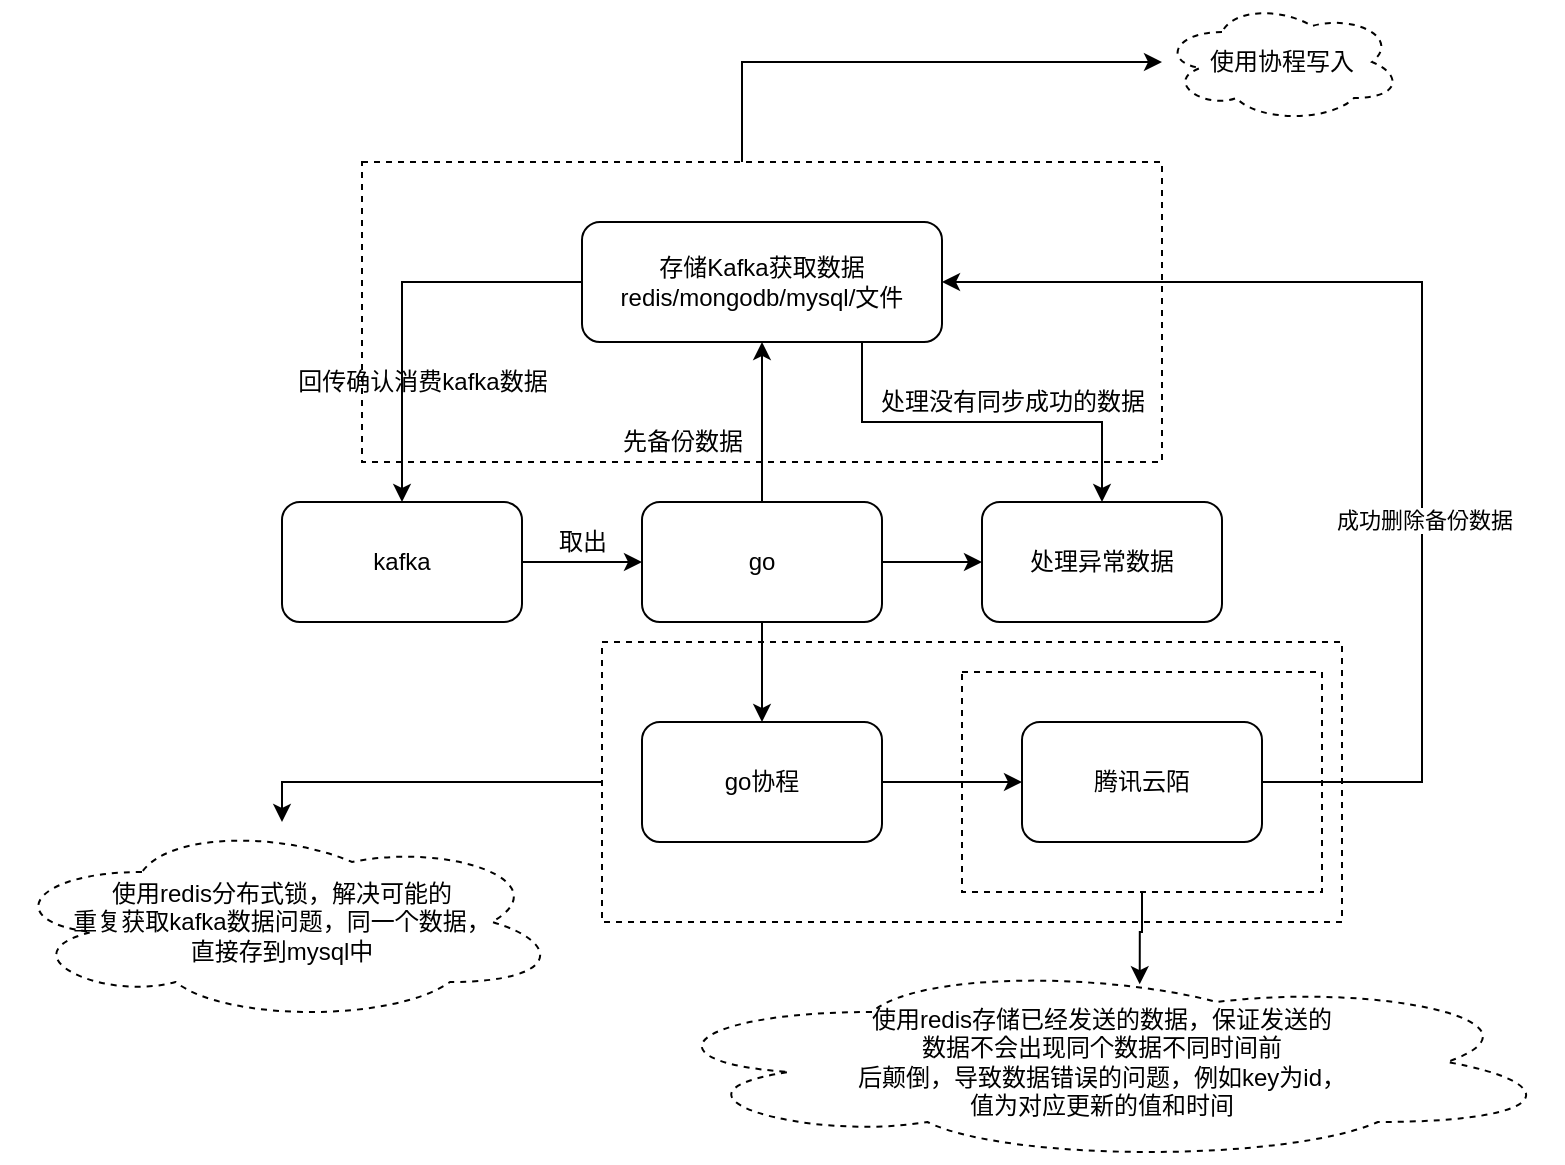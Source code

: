 <mxfile version="15.9.6" type="github">
  <diagram id="HieteAUpjrvDFSmTmaD_" name="Page-1">
    <mxGraphModel dx="2048" dy="1843" grid="1" gridSize="10" guides="1" tooltips="1" connect="1" arrows="1" fold="1" page="1" pageScale="1" pageWidth="827" pageHeight="1169" math="0" shadow="0">
      <root>
        <mxCell id="0" />
        <mxCell id="1" parent="0" />
        <mxCell id="PhuEkCwryRIO3OiDSNfZ-7" value="" style="edgeStyle=orthogonalEdgeStyle;rounded=0;orthogonalLoop=1;jettySize=auto;html=1;" parent="1" source="PhuEkCwryRIO3OiDSNfZ-1" target="PhuEkCwryRIO3OiDSNfZ-2" edge="1">
          <mxGeometry relative="1" as="geometry" />
        </mxCell>
        <mxCell id="PhuEkCwryRIO3OiDSNfZ-1" value="kafka" style="rounded=1;whiteSpace=wrap;html=1;" parent="1" vertex="1">
          <mxGeometry x="90" y="150" width="120" height="60" as="geometry" />
        </mxCell>
        <mxCell id="PhuEkCwryRIO3OiDSNfZ-4" value="" style="edgeStyle=orthogonalEdgeStyle;rounded=0;orthogonalLoop=1;jettySize=auto;html=1;" parent="1" source="PhuEkCwryRIO3OiDSNfZ-2" target="PhuEkCwryRIO3OiDSNfZ-3" edge="1">
          <mxGeometry relative="1" as="geometry" />
        </mxCell>
        <mxCell id="PhuEkCwryRIO3OiDSNfZ-9" value="" style="edgeStyle=orthogonalEdgeStyle;rounded=0;orthogonalLoop=1;jettySize=auto;html=1;" parent="1" source="PhuEkCwryRIO3OiDSNfZ-2" target="PhuEkCwryRIO3OiDSNfZ-8" edge="1">
          <mxGeometry relative="1" as="geometry" />
        </mxCell>
        <mxCell id="PhuEkCwryRIO3OiDSNfZ-22" value="" style="edgeStyle=orthogonalEdgeStyle;rounded=0;orthogonalLoop=1;jettySize=auto;html=1;" parent="1" source="PhuEkCwryRIO3OiDSNfZ-2" target="PhuEkCwryRIO3OiDSNfZ-21" edge="1">
          <mxGeometry relative="1" as="geometry" />
        </mxCell>
        <mxCell id="PhuEkCwryRIO3OiDSNfZ-2" value="go" style="rounded=1;whiteSpace=wrap;html=1;" parent="1" vertex="1">
          <mxGeometry x="270" y="150" width="120" height="60" as="geometry" />
        </mxCell>
        <mxCell id="PhuEkCwryRIO3OiDSNfZ-6" value="" style="edgeStyle=orthogonalEdgeStyle;rounded=0;orthogonalLoop=1;jettySize=auto;html=1;" parent="1" source="PhuEkCwryRIO3OiDSNfZ-3" target="PhuEkCwryRIO3OiDSNfZ-5" edge="1">
          <mxGeometry relative="1" as="geometry" />
        </mxCell>
        <mxCell id="PhuEkCwryRIO3OiDSNfZ-3" value="go协程" style="rounded=1;whiteSpace=wrap;html=1;" parent="1" vertex="1">
          <mxGeometry x="270" y="260" width="120" height="60" as="geometry" />
        </mxCell>
        <mxCell id="PhuEkCwryRIO3OiDSNfZ-28" style="edgeStyle=orthogonalEdgeStyle;rounded=0;orthogonalLoop=1;jettySize=auto;html=1;entryX=1;entryY=0.5;entryDx=0;entryDy=0;" parent="1" source="PhuEkCwryRIO3OiDSNfZ-5" target="PhuEkCwryRIO3OiDSNfZ-8" edge="1">
          <mxGeometry relative="1" as="geometry">
            <Array as="points">
              <mxPoint x="660" y="290" />
              <mxPoint x="660" y="40" />
            </Array>
          </mxGeometry>
        </mxCell>
        <mxCell id="PhuEkCwryRIO3OiDSNfZ-29" value="成功删除备份数据" style="edgeLabel;html=1;align=center;verticalAlign=middle;resizable=0;points=[];" parent="PhuEkCwryRIO3OiDSNfZ-28" vertex="1" connectable="0">
          <mxGeometry x="-0.26" y="-1" relative="1" as="geometry">
            <mxPoint as="offset" />
          </mxGeometry>
        </mxCell>
        <mxCell id="PhuEkCwryRIO3OiDSNfZ-5" value="腾讯云陌" style="rounded=1;whiteSpace=wrap;html=1;" parent="1" vertex="1">
          <mxGeometry x="460" y="260" width="120" height="60" as="geometry" />
        </mxCell>
        <mxCell id="PhuEkCwryRIO3OiDSNfZ-10" style="edgeStyle=orthogonalEdgeStyle;rounded=0;orthogonalLoop=1;jettySize=auto;html=1;" parent="1" source="PhuEkCwryRIO3OiDSNfZ-8" target="PhuEkCwryRIO3OiDSNfZ-1" edge="1">
          <mxGeometry relative="1" as="geometry" />
        </mxCell>
        <mxCell id="eyHMFvPIFfiQfwDPnC6C-1" style="edgeStyle=orthogonalEdgeStyle;rounded=0;orthogonalLoop=1;jettySize=auto;html=1;" edge="1" parent="1" source="PhuEkCwryRIO3OiDSNfZ-8" target="PhuEkCwryRIO3OiDSNfZ-21">
          <mxGeometry relative="1" as="geometry">
            <Array as="points">
              <mxPoint x="380" y="110" />
              <mxPoint x="500" y="110" />
            </Array>
          </mxGeometry>
        </mxCell>
        <mxCell id="PhuEkCwryRIO3OiDSNfZ-8" value="存储Kafka获取数据&lt;br&gt;redis/mongodb/mysql/文件" style="rounded=1;whiteSpace=wrap;html=1;" parent="1" vertex="1">
          <mxGeometry x="240" y="10" width="180" height="60" as="geometry" />
        </mxCell>
        <mxCell id="PhuEkCwryRIO3OiDSNfZ-11" value="回传确认消费kafka数据" style="text;html=1;align=center;verticalAlign=middle;resizable=0;points=[];autosize=1;strokeColor=none;fillColor=none;" parent="1" vertex="1">
          <mxGeometry x="90" y="80" width="140" height="20" as="geometry" />
        </mxCell>
        <mxCell id="PhuEkCwryRIO3OiDSNfZ-18" value="" style="edgeStyle=orthogonalEdgeStyle;rounded=0;orthogonalLoop=1;jettySize=auto;html=1;" parent="1" source="PhuEkCwryRIO3OiDSNfZ-14" target="PhuEkCwryRIO3OiDSNfZ-16" edge="1">
          <mxGeometry relative="1" as="geometry">
            <Array as="points">
              <mxPoint x="320" y="-70" />
            </Array>
          </mxGeometry>
        </mxCell>
        <mxCell id="PhuEkCwryRIO3OiDSNfZ-14" value="" style="rounded=0;whiteSpace=wrap;html=1;fillColor=none;dashed=1;" parent="1" vertex="1">
          <mxGeometry x="130" y="-20" width="400" height="150" as="geometry" />
        </mxCell>
        <mxCell id="PhuEkCwryRIO3OiDSNfZ-16" value="使用协程写入" style="ellipse;shape=cloud;whiteSpace=wrap;html=1;align=center;dashed=1;fillColor=none;" parent="1" vertex="1">
          <mxGeometry x="530" y="-100" width="120" height="60" as="geometry" />
        </mxCell>
        <mxCell id="PhuEkCwryRIO3OiDSNfZ-30" style="edgeStyle=orthogonalEdgeStyle;rounded=0;orthogonalLoop=1;jettySize=auto;html=1;" parent="1" source="PhuEkCwryRIO3OiDSNfZ-19" target="PhuEkCwryRIO3OiDSNfZ-20" edge="1">
          <mxGeometry relative="1" as="geometry">
            <Array as="points">
              <mxPoint x="90" y="290" />
            </Array>
          </mxGeometry>
        </mxCell>
        <mxCell id="PhuEkCwryRIO3OiDSNfZ-19" value="" style="verticalLabelPosition=bottom;verticalAlign=top;html=1;shape=mxgraph.basic.rect;fillColor2=none;strokeWidth=1;size=20;indent=5;dashed=1;fillColor=none;" parent="1" vertex="1">
          <mxGeometry x="250" y="220" width="370" height="140" as="geometry" />
        </mxCell>
        <mxCell id="PhuEkCwryRIO3OiDSNfZ-20" value="使用redis分布式锁，解决可能的&lt;br&gt;重复获取kafka数据问题，同一个数据，&lt;br&gt;直接存到mysql中" style="ellipse;shape=cloud;whiteSpace=wrap;html=1;align=center;dashed=1;fillColor=none;" parent="1" vertex="1">
          <mxGeometry x="-50" y="310" width="280" height="100" as="geometry" />
        </mxCell>
        <mxCell id="PhuEkCwryRIO3OiDSNfZ-21" value="处理异常数据" style="rounded=1;whiteSpace=wrap;html=1;" parent="1" vertex="1">
          <mxGeometry x="440" y="150" width="120" height="60" as="geometry" />
        </mxCell>
        <mxCell id="PhuEkCwryRIO3OiDSNfZ-31" value="使用redis存储已经发送的数据，保证发送的&lt;br&gt;数据不会出现同个数据不同时间前&lt;br&gt;后颠倒，导致数据错误的问题，例如key为id，&lt;br&gt;值为对应更新的值和时间" style="ellipse;shape=cloud;whiteSpace=wrap;html=1;align=center;dashed=1;fillColor=none;" parent="1" vertex="1">
          <mxGeometry x="270" y="380" width="460" height="100" as="geometry" />
        </mxCell>
        <mxCell id="PhuEkCwryRIO3OiDSNfZ-33" style="edgeStyle=orthogonalEdgeStyle;rounded=0;orthogonalLoop=1;jettySize=auto;html=1;entryX=0.541;entryY=0.111;entryDx=0;entryDy=0;entryPerimeter=0;" parent="1" source="PhuEkCwryRIO3OiDSNfZ-32" target="PhuEkCwryRIO3OiDSNfZ-31" edge="1">
          <mxGeometry relative="1" as="geometry" />
        </mxCell>
        <mxCell id="PhuEkCwryRIO3OiDSNfZ-32" value="" style="rounded=0;whiteSpace=wrap;html=1;dashed=1;fillColor=none;" parent="1" vertex="1">
          <mxGeometry x="430" y="235" width="180" height="110" as="geometry" />
        </mxCell>
        <mxCell id="eyHMFvPIFfiQfwDPnC6C-2" value="处理没有同步成功的数据" style="text;html=1;align=center;verticalAlign=middle;resizable=0;points=[];autosize=1;strokeColor=none;fillColor=none;" vertex="1" parent="1">
          <mxGeometry x="380" y="90" width="150" height="20" as="geometry" />
        </mxCell>
        <mxCell id="eyHMFvPIFfiQfwDPnC6C-3" value="取出" style="text;html=1;align=center;verticalAlign=middle;resizable=0;points=[];autosize=1;strokeColor=none;fillColor=none;" vertex="1" parent="1">
          <mxGeometry x="220" y="160" width="40" height="20" as="geometry" />
        </mxCell>
        <mxCell id="eyHMFvPIFfiQfwDPnC6C-4" value="先备份数据" style="text;html=1;align=center;verticalAlign=middle;resizable=0;points=[];autosize=1;strokeColor=none;fillColor=none;" vertex="1" parent="1">
          <mxGeometry x="250" y="110" width="80" height="20" as="geometry" />
        </mxCell>
      </root>
    </mxGraphModel>
  </diagram>
</mxfile>
